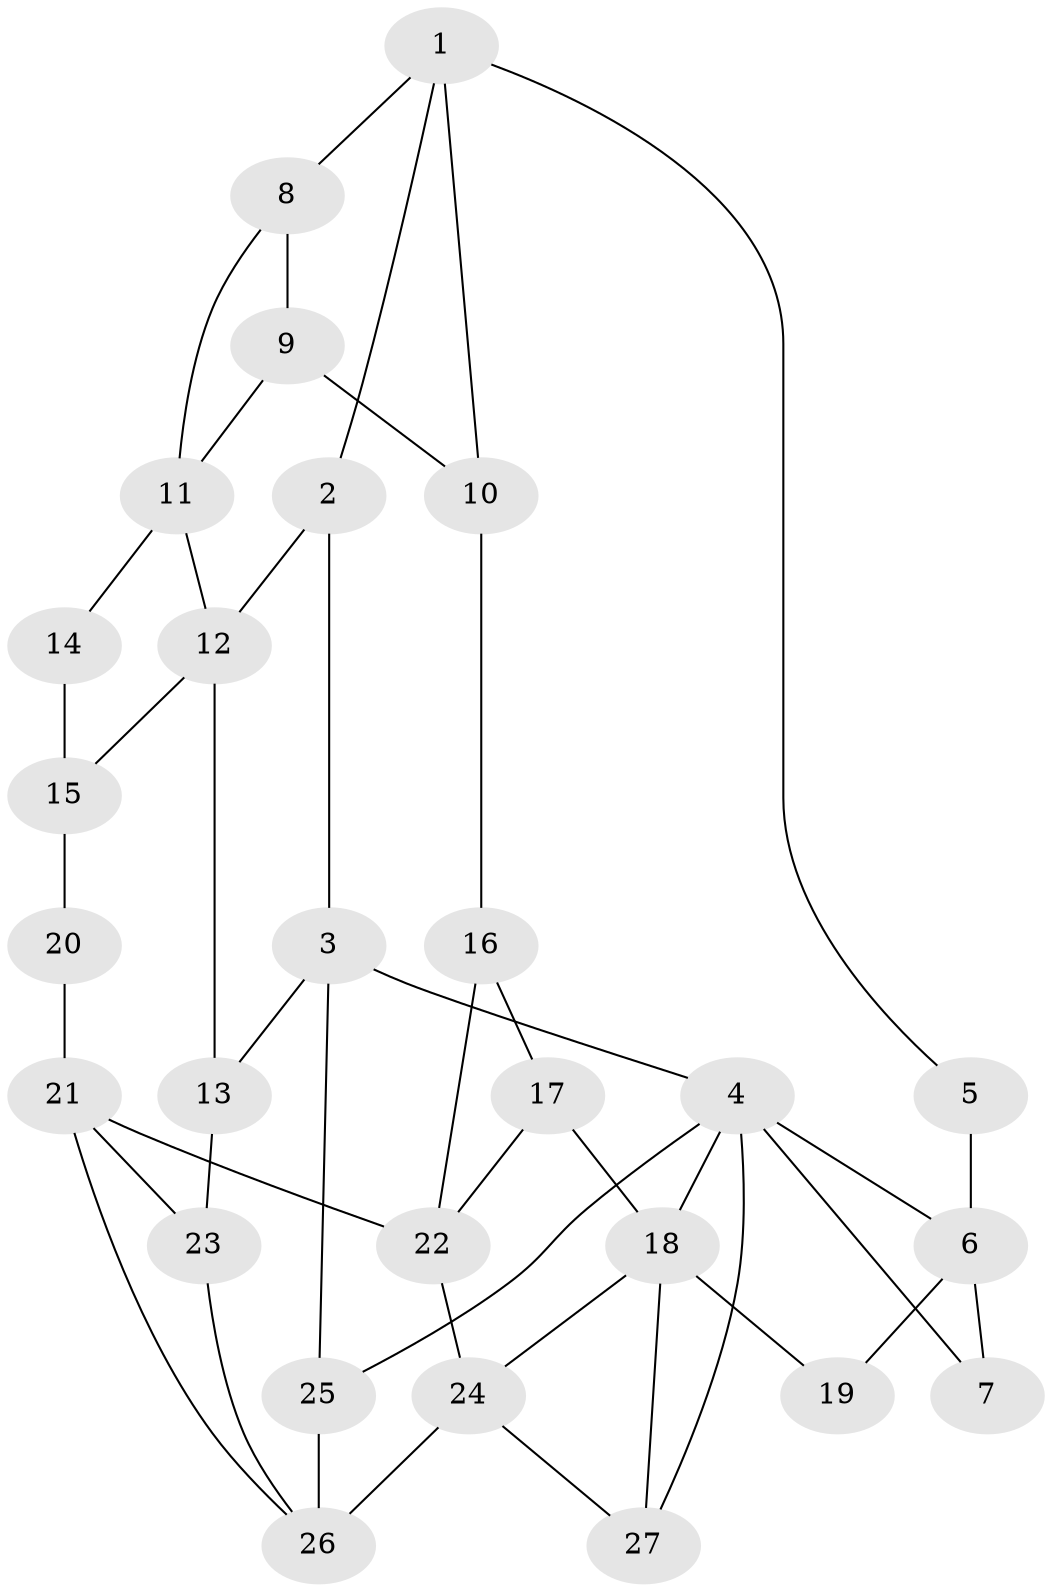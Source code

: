 // original degree distribution, {3: 0.03773584905660377, 4: 0.2830188679245283, 5: 0.4528301886792453, 6: 0.22641509433962265}
// Generated by graph-tools (version 1.1) at 2025/38/03/09/25 02:38:35]
// undirected, 27 vertices, 45 edges
graph export_dot {
graph [start="1"]
  node [color=gray90,style=filled];
  1;
  2;
  3;
  4;
  5;
  6;
  7;
  8;
  9;
  10;
  11;
  12;
  13;
  14;
  15;
  16;
  17;
  18;
  19;
  20;
  21;
  22;
  23;
  24;
  25;
  26;
  27;
  1 -- 2 [weight=1.0];
  1 -- 5 [weight=1.0];
  1 -- 8 [weight=1.0];
  1 -- 10 [weight=1.0];
  2 -- 3 [weight=1.0];
  2 -- 12 [weight=1.0];
  3 -- 4 [weight=1.0];
  3 -- 13 [weight=1.0];
  3 -- 25 [weight=1.0];
  4 -- 6 [weight=1.0];
  4 -- 7 [weight=1.0];
  4 -- 18 [weight=1.0];
  4 -- 25 [weight=1.0];
  4 -- 27 [weight=1.0];
  5 -- 6 [weight=2.0];
  6 -- 7 [weight=2.0];
  6 -- 19 [weight=1.0];
  8 -- 9 [weight=1.0];
  8 -- 11 [weight=1.0];
  9 -- 10 [weight=1.0];
  9 -- 11 [weight=1.0];
  10 -- 16 [weight=1.0];
  11 -- 12 [weight=2.0];
  11 -- 14 [weight=2.0];
  12 -- 13 [weight=1.0];
  12 -- 15 [weight=1.0];
  13 -- 23 [weight=1.0];
  14 -- 15 [weight=1.0];
  15 -- 20 [weight=1.0];
  16 -- 17 [weight=1.0];
  16 -- 22 [weight=1.0];
  17 -- 18 [weight=1.0];
  17 -- 22 [weight=1.0];
  18 -- 19 [weight=2.0];
  18 -- 24 [weight=1.0];
  18 -- 27 [weight=1.0];
  20 -- 21 [weight=2.0];
  21 -- 22 [weight=1.0];
  21 -- 23 [weight=1.0];
  21 -- 26 [weight=1.0];
  22 -- 24 [weight=2.0];
  23 -- 26 [weight=1.0];
  24 -- 26 [weight=2.0];
  24 -- 27 [weight=1.0];
  25 -- 26 [weight=2.0];
}
